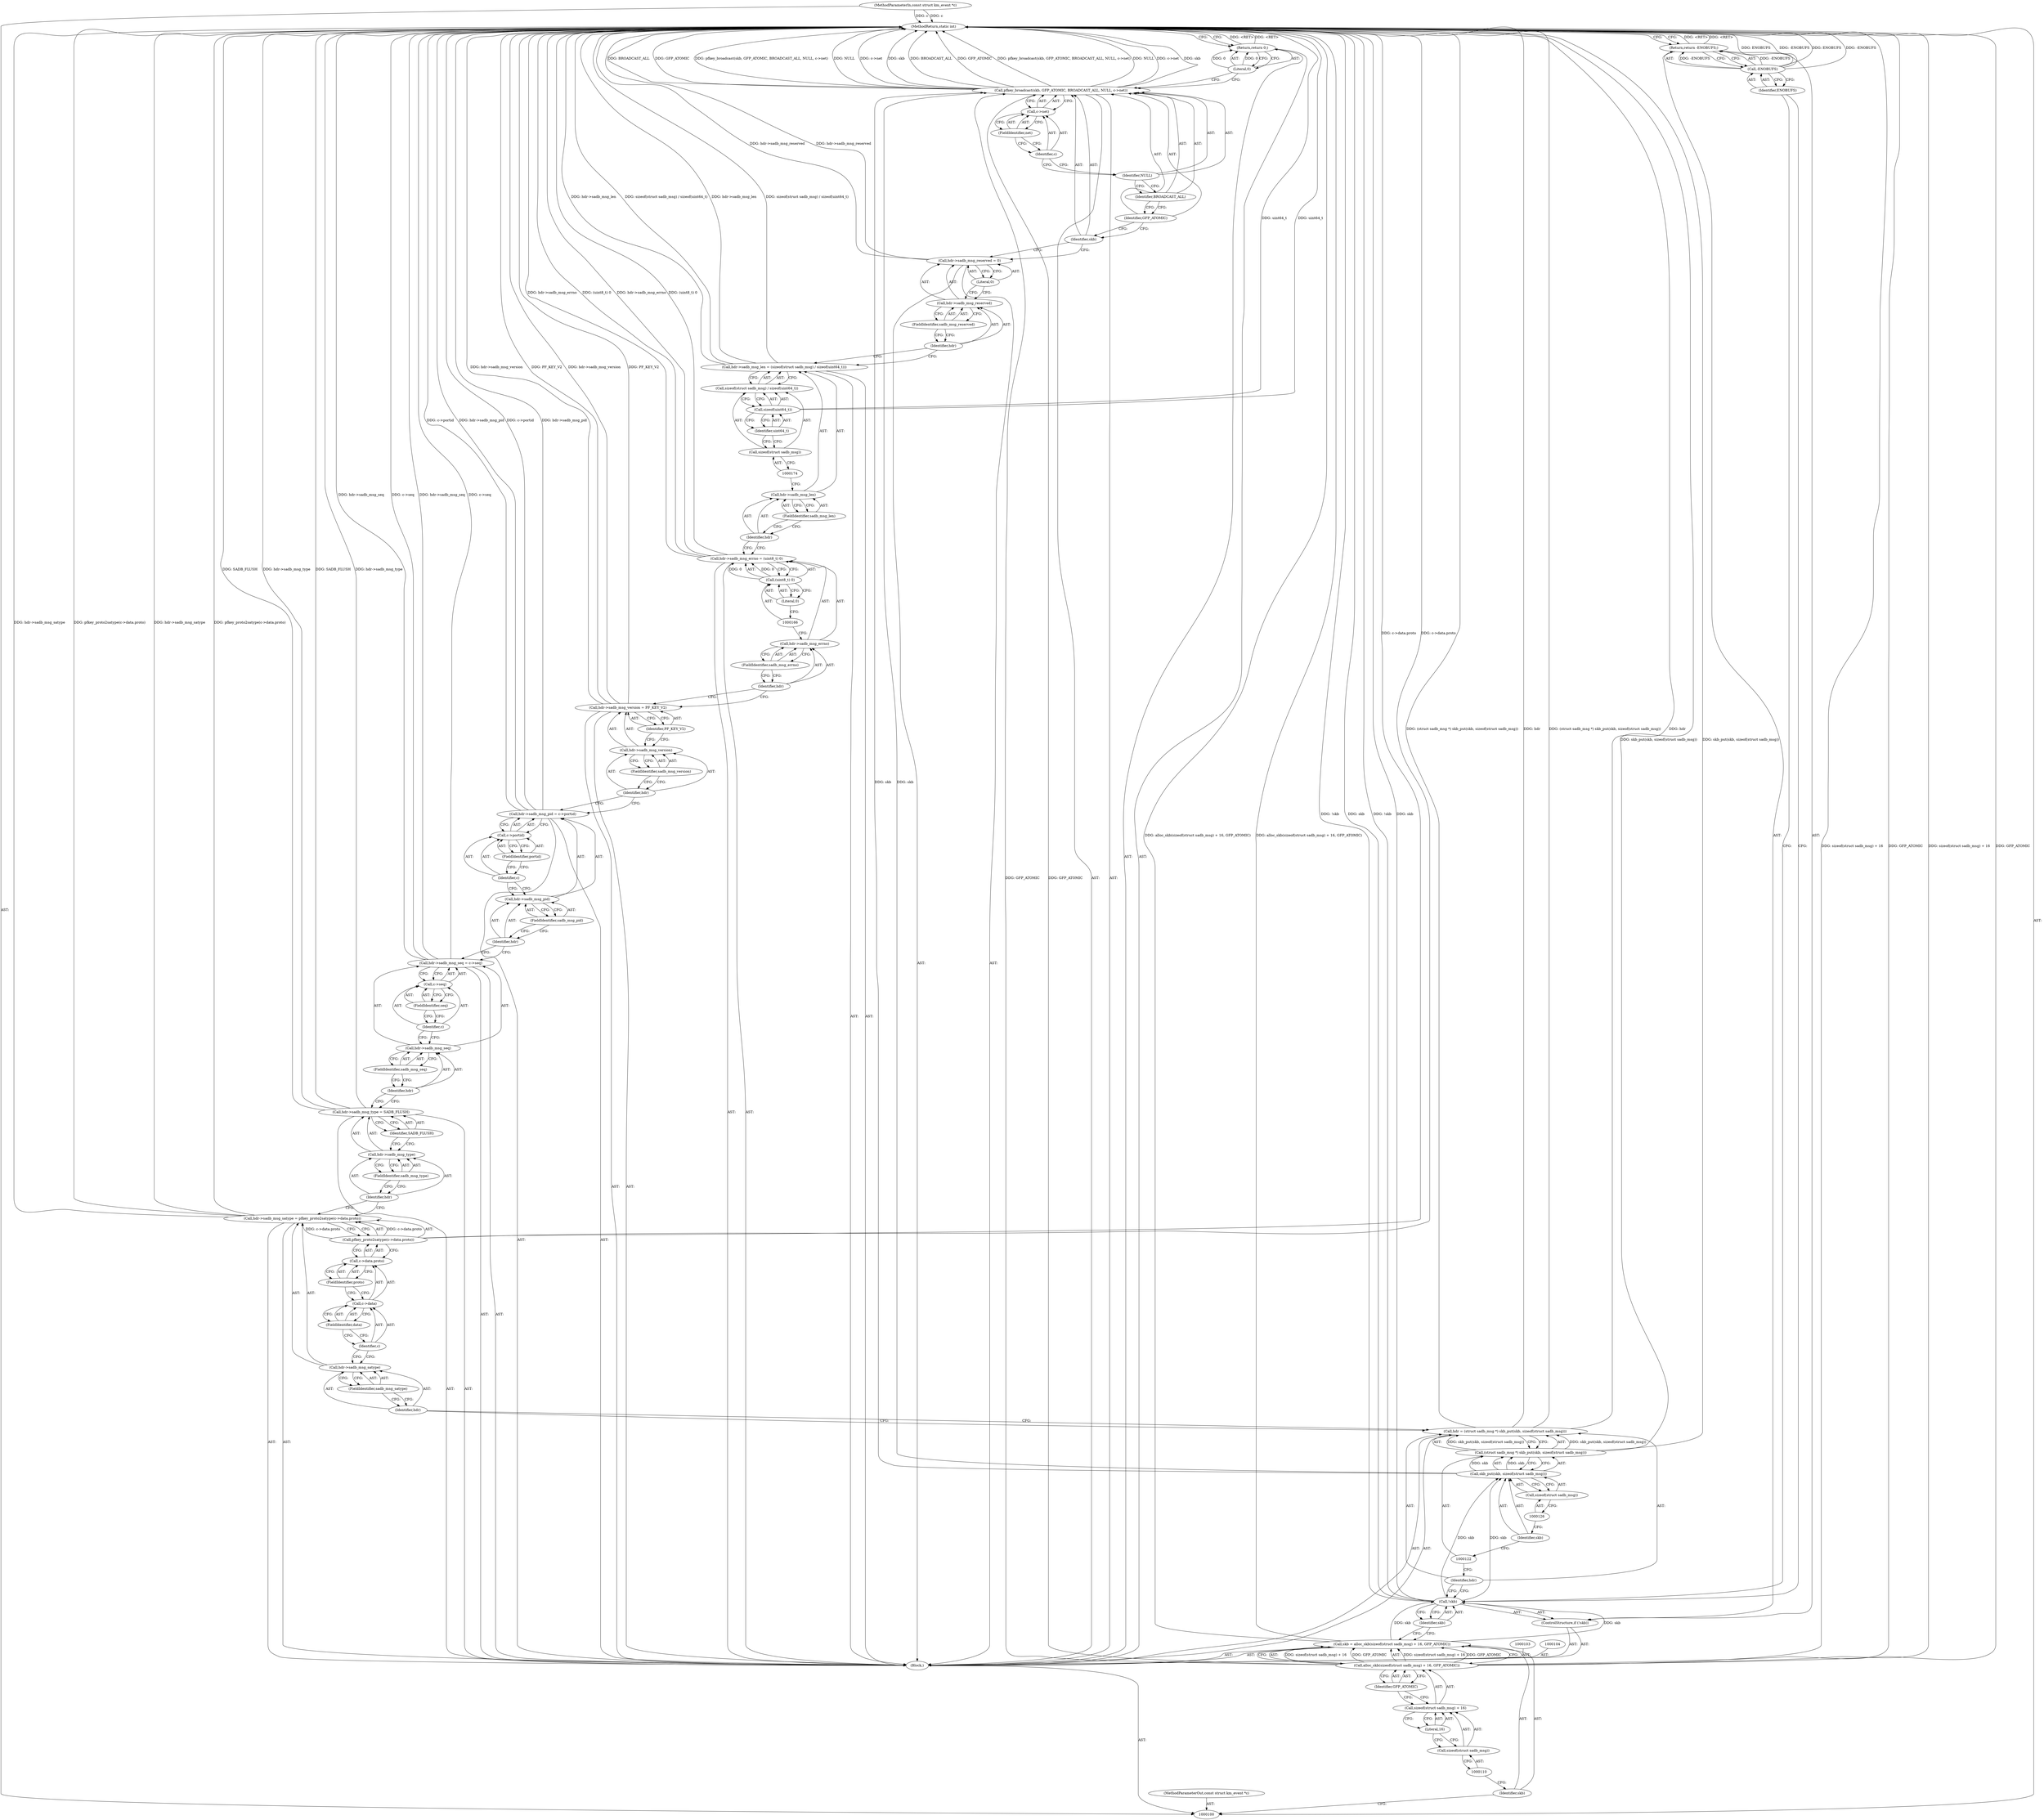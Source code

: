digraph "0_linux_a5cc68f3d63306d0d288f31edfc2ae6ef8ecd887_0" {
"1000192" [label="(MethodReturn,static int)"];
"1000101" [label="(MethodParameterIn,const struct km_event *c)"];
"1000265" [label="(MethodParameterOut,const struct km_event *c)"];
"1000127" [label="(Call,hdr->sadb_msg_satype = pfkey_proto2satype(c->data.proto))"];
"1000128" [label="(Call,hdr->sadb_msg_satype)"];
"1000129" [label="(Identifier,hdr)"];
"1000131" [label="(Call,pfkey_proto2satype(c->data.proto))"];
"1000132" [label="(Call,c->data.proto)"];
"1000133" [label="(Call,c->data)"];
"1000134" [label="(Identifier,c)"];
"1000135" [label="(FieldIdentifier,data)"];
"1000136" [label="(FieldIdentifier,proto)"];
"1000130" [label="(FieldIdentifier,sadb_msg_satype)"];
"1000137" [label="(Call,hdr->sadb_msg_type = SADB_FLUSH)"];
"1000138" [label="(Call,hdr->sadb_msg_type)"];
"1000139" [label="(Identifier,hdr)"];
"1000141" [label="(Identifier,SADB_FLUSH)"];
"1000140" [label="(FieldIdentifier,sadb_msg_type)"];
"1000142" [label="(Call,hdr->sadb_msg_seq = c->seq)"];
"1000143" [label="(Call,hdr->sadb_msg_seq)"];
"1000144" [label="(Identifier,hdr)"];
"1000146" [label="(Call,c->seq)"];
"1000147" [label="(Identifier,c)"];
"1000148" [label="(FieldIdentifier,seq)"];
"1000145" [label="(FieldIdentifier,sadb_msg_seq)"];
"1000149" [label="(Call,hdr->sadb_msg_pid = c->portid)"];
"1000150" [label="(Call,hdr->sadb_msg_pid)"];
"1000151" [label="(Identifier,hdr)"];
"1000153" [label="(Call,c->portid)"];
"1000154" [label="(Identifier,c)"];
"1000155" [label="(FieldIdentifier,portid)"];
"1000152" [label="(FieldIdentifier,sadb_msg_pid)"];
"1000156" [label="(Call,hdr->sadb_msg_version = PF_KEY_V2)"];
"1000157" [label="(Call,hdr->sadb_msg_version)"];
"1000158" [label="(Identifier,hdr)"];
"1000160" [label="(Identifier,PF_KEY_V2)"];
"1000159" [label="(FieldIdentifier,sadb_msg_version)"];
"1000161" [label="(Call,hdr->sadb_msg_errno = (uint8_t) 0)"];
"1000162" [label="(Call,hdr->sadb_msg_errno)"];
"1000163" [label="(Identifier,hdr)"];
"1000165" [label="(Call,(uint8_t) 0)"];
"1000167" [label="(Literal,0)"];
"1000164" [label="(FieldIdentifier,sadb_msg_errno)"];
"1000168" [label="(Call,hdr->sadb_msg_len = (sizeof(struct sadb_msg) / sizeof(uint64_t)))"];
"1000169" [label="(Call,hdr->sadb_msg_len)"];
"1000170" [label="(Identifier,hdr)"];
"1000172" [label="(Call,sizeof(struct sadb_msg) / sizeof(uint64_t))"];
"1000173" [label="(Call,sizeof(struct sadb_msg))"];
"1000175" [label="(Call,sizeof(uint64_t))"];
"1000176" [label="(Identifier,uint64_t)"];
"1000171" [label="(FieldIdentifier,sadb_msg_len)"];
"1000177" [label="(Call,hdr->sadb_msg_reserved = 0)"];
"1000178" [label="(Call,hdr->sadb_msg_reserved)"];
"1000179" [label="(Identifier,hdr)"];
"1000181" [label="(Literal,0)"];
"1000180" [label="(FieldIdentifier,sadb_msg_reserved)"];
"1000183" [label="(Identifier,skb)"];
"1000182" [label="(Call,pfkey_broadcast(skb, GFP_ATOMIC, BROADCAST_ALL, NULL, c->net))"];
"1000184" [label="(Identifier,GFP_ATOMIC)"];
"1000185" [label="(Identifier,BROADCAST_ALL)"];
"1000186" [label="(Identifier,NULL)"];
"1000187" [label="(Call,c->net)"];
"1000188" [label="(Identifier,c)"];
"1000189" [label="(FieldIdentifier,net)"];
"1000102" [label="(Block,)"];
"1000190" [label="(Return,return 0;)"];
"1000191" [label="(Literal,0)"];
"1000105" [label="(Call,skb = alloc_skb(sizeof(struct sadb_msg) + 16, GFP_ATOMIC))"];
"1000106" [label="(Identifier,skb)"];
"1000108" [label="(Call,sizeof(struct sadb_msg) + 16)"];
"1000109" [label="(Call,sizeof(struct sadb_msg))"];
"1000111" [label="(Literal,16)"];
"1000112" [label="(Identifier,GFP_ATOMIC)"];
"1000107" [label="(Call,alloc_skb(sizeof(struct sadb_msg) + 16, GFP_ATOMIC))"];
"1000113" [label="(ControlStructure,if (!skb))"];
"1000114" [label="(Call,!skb)"];
"1000115" [label="(Identifier,skb)"];
"1000118" [label="(Identifier,ENOBUFS)"];
"1000116" [label="(Return,return -ENOBUFS;)"];
"1000117" [label="(Call,-ENOBUFS)"];
"1000119" [label="(Call,hdr = (struct sadb_msg *) skb_put(skb, sizeof(struct sadb_msg)))"];
"1000120" [label="(Identifier,hdr)"];
"1000123" [label="(Call,skb_put(skb, sizeof(struct sadb_msg)))"];
"1000124" [label="(Identifier,skb)"];
"1000125" [label="(Call,sizeof(struct sadb_msg))"];
"1000121" [label="(Call,(struct sadb_msg *) skb_put(skb, sizeof(struct sadb_msg)))"];
"1000192" -> "1000100"  [label="AST: "];
"1000192" -> "1000116"  [label="CFG: "];
"1000192" -> "1000190"  [label="CFG: "];
"1000116" -> "1000192"  [label="DDG: <RET>"];
"1000107" -> "1000192"  [label="DDG: sizeof(struct sadb_msg) + 16"];
"1000107" -> "1000192"  [label="DDG: GFP_ATOMIC"];
"1000182" -> "1000192"  [label="DDG: BROADCAST_ALL"];
"1000182" -> "1000192"  [label="DDG: GFP_ATOMIC"];
"1000182" -> "1000192"  [label="DDG: pfkey_broadcast(skb, GFP_ATOMIC, BROADCAST_ALL, NULL, c->net)"];
"1000182" -> "1000192"  [label="DDG: NULL"];
"1000182" -> "1000192"  [label="DDG: c->net"];
"1000182" -> "1000192"  [label="DDG: skb"];
"1000105" -> "1000192"  [label="DDG: alloc_skb(sizeof(struct sadb_msg) + 16, GFP_ATOMIC)"];
"1000168" -> "1000192"  [label="DDG: hdr->sadb_msg_len"];
"1000168" -> "1000192"  [label="DDG: sizeof(struct sadb_msg) / sizeof(uint64_t)"];
"1000156" -> "1000192"  [label="DDG: hdr->sadb_msg_version"];
"1000156" -> "1000192"  [label="DDG: PF_KEY_V2"];
"1000117" -> "1000192"  [label="DDG: ENOBUFS"];
"1000117" -> "1000192"  [label="DDG: -ENOBUFS"];
"1000142" -> "1000192"  [label="DDG: hdr->sadb_msg_seq"];
"1000142" -> "1000192"  [label="DDG: c->seq"];
"1000177" -> "1000192"  [label="DDG: hdr->sadb_msg_reserved"];
"1000114" -> "1000192"  [label="DDG: !skb"];
"1000114" -> "1000192"  [label="DDG: skb"];
"1000121" -> "1000192"  [label="DDG: skb_put(skb, sizeof(struct sadb_msg))"];
"1000131" -> "1000192"  [label="DDG: c->data.proto"];
"1000137" -> "1000192"  [label="DDG: SADB_FLUSH"];
"1000137" -> "1000192"  [label="DDG: hdr->sadb_msg_type"];
"1000119" -> "1000192"  [label="DDG: (struct sadb_msg *) skb_put(skb, sizeof(struct sadb_msg))"];
"1000119" -> "1000192"  [label="DDG: hdr"];
"1000175" -> "1000192"  [label="DDG: uint64_t"];
"1000149" -> "1000192"  [label="DDG: c->portid"];
"1000149" -> "1000192"  [label="DDG: hdr->sadb_msg_pid"];
"1000101" -> "1000192"  [label="DDG: c"];
"1000127" -> "1000192"  [label="DDG: hdr->sadb_msg_satype"];
"1000127" -> "1000192"  [label="DDG: pfkey_proto2satype(c->data.proto)"];
"1000161" -> "1000192"  [label="DDG: hdr->sadb_msg_errno"];
"1000161" -> "1000192"  [label="DDG: (uint8_t) 0"];
"1000190" -> "1000192"  [label="DDG: <RET>"];
"1000101" -> "1000100"  [label="AST: "];
"1000101" -> "1000192"  [label="DDG: c"];
"1000265" -> "1000100"  [label="AST: "];
"1000127" -> "1000102"  [label="AST: "];
"1000127" -> "1000131"  [label="CFG: "];
"1000128" -> "1000127"  [label="AST: "];
"1000131" -> "1000127"  [label="AST: "];
"1000139" -> "1000127"  [label="CFG: "];
"1000127" -> "1000192"  [label="DDG: hdr->sadb_msg_satype"];
"1000127" -> "1000192"  [label="DDG: pfkey_proto2satype(c->data.proto)"];
"1000131" -> "1000127"  [label="DDG: c->data.proto"];
"1000128" -> "1000127"  [label="AST: "];
"1000128" -> "1000130"  [label="CFG: "];
"1000129" -> "1000128"  [label="AST: "];
"1000130" -> "1000128"  [label="AST: "];
"1000134" -> "1000128"  [label="CFG: "];
"1000129" -> "1000128"  [label="AST: "];
"1000129" -> "1000119"  [label="CFG: "];
"1000130" -> "1000129"  [label="CFG: "];
"1000131" -> "1000127"  [label="AST: "];
"1000131" -> "1000132"  [label="CFG: "];
"1000132" -> "1000131"  [label="AST: "];
"1000127" -> "1000131"  [label="CFG: "];
"1000131" -> "1000192"  [label="DDG: c->data.proto"];
"1000131" -> "1000127"  [label="DDG: c->data.proto"];
"1000132" -> "1000131"  [label="AST: "];
"1000132" -> "1000136"  [label="CFG: "];
"1000133" -> "1000132"  [label="AST: "];
"1000136" -> "1000132"  [label="AST: "];
"1000131" -> "1000132"  [label="CFG: "];
"1000133" -> "1000132"  [label="AST: "];
"1000133" -> "1000135"  [label="CFG: "];
"1000134" -> "1000133"  [label="AST: "];
"1000135" -> "1000133"  [label="AST: "];
"1000136" -> "1000133"  [label="CFG: "];
"1000134" -> "1000133"  [label="AST: "];
"1000134" -> "1000128"  [label="CFG: "];
"1000135" -> "1000134"  [label="CFG: "];
"1000135" -> "1000133"  [label="AST: "];
"1000135" -> "1000134"  [label="CFG: "];
"1000133" -> "1000135"  [label="CFG: "];
"1000136" -> "1000132"  [label="AST: "];
"1000136" -> "1000133"  [label="CFG: "];
"1000132" -> "1000136"  [label="CFG: "];
"1000130" -> "1000128"  [label="AST: "];
"1000130" -> "1000129"  [label="CFG: "];
"1000128" -> "1000130"  [label="CFG: "];
"1000137" -> "1000102"  [label="AST: "];
"1000137" -> "1000141"  [label="CFG: "];
"1000138" -> "1000137"  [label="AST: "];
"1000141" -> "1000137"  [label="AST: "];
"1000144" -> "1000137"  [label="CFG: "];
"1000137" -> "1000192"  [label="DDG: SADB_FLUSH"];
"1000137" -> "1000192"  [label="DDG: hdr->sadb_msg_type"];
"1000138" -> "1000137"  [label="AST: "];
"1000138" -> "1000140"  [label="CFG: "];
"1000139" -> "1000138"  [label="AST: "];
"1000140" -> "1000138"  [label="AST: "];
"1000141" -> "1000138"  [label="CFG: "];
"1000139" -> "1000138"  [label="AST: "];
"1000139" -> "1000127"  [label="CFG: "];
"1000140" -> "1000139"  [label="CFG: "];
"1000141" -> "1000137"  [label="AST: "];
"1000141" -> "1000138"  [label="CFG: "];
"1000137" -> "1000141"  [label="CFG: "];
"1000140" -> "1000138"  [label="AST: "];
"1000140" -> "1000139"  [label="CFG: "];
"1000138" -> "1000140"  [label="CFG: "];
"1000142" -> "1000102"  [label="AST: "];
"1000142" -> "1000146"  [label="CFG: "];
"1000143" -> "1000142"  [label="AST: "];
"1000146" -> "1000142"  [label="AST: "];
"1000151" -> "1000142"  [label="CFG: "];
"1000142" -> "1000192"  [label="DDG: hdr->sadb_msg_seq"];
"1000142" -> "1000192"  [label="DDG: c->seq"];
"1000143" -> "1000142"  [label="AST: "];
"1000143" -> "1000145"  [label="CFG: "];
"1000144" -> "1000143"  [label="AST: "];
"1000145" -> "1000143"  [label="AST: "];
"1000147" -> "1000143"  [label="CFG: "];
"1000144" -> "1000143"  [label="AST: "];
"1000144" -> "1000137"  [label="CFG: "];
"1000145" -> "1000144"  [label="CFG: "];
"1000146" -> "1000142"  [label="AST: "];
"1000146" -> "1000148"  [label="CFG: "];
"1000147" -> "1000146"  [label="AST: "];
"1000148" -> "1000146"  [label="AST: "];
"1000142" -> "1000146"  [label="CFG: "];
"1000147" -> "1000146"  [label="AST: "];
"1000147" -> "1000143"  [label="CFG: "];
"1000148" -> "1000147"  [label="CFG: "];
"1000148" -> "1000146"  [label="AST: "];
"1000148" -> "1000147"  [label="CFG: "];
"1000146" -> "1000148"  [label="CFG: "];
"1000145" -> "1000143"  [label="AST: "];
"1000145" -> "1000144"  [label="CFG: "];
"1000143" -> "1000145"  [label="CFG: "];
"1000149" -> "1000102"  [label="AST: "];
"1000149" -> "1000153"  [label="CFG: "];
"1000150" -> "1000149"  [label="AST: "];
"1000153" -> "1000149"  [label="AST: "];
"1000158" -> "1000149"  [label="CFG: "];
"1000149" -> "1000192"  [label="DDG: c->portid"];
"1000149" -> "1000192"  [label="DDG: hdr->sadb_msg_pid"];
"1000150" -> "1000149"  [label="AST: "];
"1000150" -> "1000152"  [label="CFG: "];
"1000151" -> "1000150"  [label="AST: "];
"1000152" -> "1000150"  [label="AST: "];
"1000154" -> "1000150"  [label="CFG: "];
"1000151" -> "1000150"  [label="AST: "];
"1000151" -> "1000142"  [label="CFG: "];
"1000152" -> "1000151"  [label="CFG: "];
"1000153" -> "1000149"  [label="AST: "];
"1000153" -> "1000155"  [label="CFG: "];
"1000154" -> "1000153"  [label="AST: "];
"1000155" -> "1000153"  [label="AST: "];
"1000149" -> "1000153"  [label="CFG: "];
"1000154" -> "1000153"  [label="AST: "];
"1000154" -> "1000150"  [label="CFG: "];
"1000155" -> "1000154"  [label="CFG: "];
"1000155" -> "1000153"  [label="AST: "];
"1000155" -> "1000154"  [label="CFG: "];
"1000153" -> "1000155"  [label="CFG: "];
"1000152" -> "1000150"  [label="AST: "];
"1000152" -> "1000151"  [label="CFG: "];
"1000150" -> "1000152"  [label="CFG: "];
"1000156" -> "1000102"  [label="AST: "];
"1000156" -> "1000160"  [label="CFG: "];
"1000157" -> "1000156"  [label="AST: "];
"1000160" -> "1000156"  [label="AST: "];
"1000163" -> "1000156"  [label="CFG: "];
"1000156" -> "1000192"  [label="DDG: hdr->sadb_msg_version"];
"1000156" -> "1000192"  [label="DDG: PF_KEY_V2"];
"1000157" -> "1000156"  [label="AST: "];
"1000157" -> "1000159"  [label="CFG: "];
"1000158" -> "1000157"  [label="AST: "];
"1000159" -> "1000157"  [label="AST: "];
"1000160" -> "1000157"  [label="CFG: "];
"1000158" -> "1000157"  [label="AST: "];
"1000158" -> "1000149"  [label="CFG: "];
"1000159" -> "1000158"  [label="CFG: "];
"1000160" -> "1000156"  [label="AST: "];
"1000160" -> "1000157"  [label="CFG: "];
"1000156" -> "1000160"  [label="CFG: "];
"1000159" -> "1000157"  [label="AST: "];
"1000159" -> "1000158"  [label="CFG: "];
"1000157" -> "1000159"  [label="CFG: "];
"1000161" -> "1000102"  [label="AST: "];
"1000161" -> "1000165"  [label="CFG: "];
"1000162" -> "1000161"  [label="AST: "];
"1000165" -> "1000161"  [label="AST: "];
"1000170" -> "1000161"  [label="CFG: "];
"1000161" -> "1000192"  [label="DDG: hdr->sadb_msg_errno"];
"1000161" -> "1000192"  [label="DDG: (uint8_t) 0"];
"1000165" -> "1000161"  [label="DDG: 0"];
"1000162" -> "1000161"  [label="AST: "];
"1000162" -> "1000164"  [label="CFG: "];
"1000163" -> "1000162"  [label="AST: "];
"1000164" -> "1000162"  [label="AST: "];
"1000166" -> "1000162"  [label="CFG: "];
"1000163" -> "1000162"  [label="AST: "];
"1000163" -> "1000156"  [label="CFG: "];
"1000164" -> "1000163"  [label="CFG: "];
"1000165" -> "1000161"  [label="AST: "];
"1000165" -> "1000167"  [label="CFG: "];
"1000166" -> "1000165"  [label="AST: "];
"1000167" -> "1000165"  [label="AST: "];
"1000161" -> "1000165"  [label="CFG: "];
"1000165" -> "1000161"  [label="DDG: 0"];
"1000167" -> "1000165"  [label="AST: "];
"1000167" -> "1000166"  [label="CFG: "];
"1000165" -> "1000167"  [label="CFG: "];
"1000164" -> "1000162"  [label="AST: "];
"1000164" -> "1000163"  [label="CFG: "];
"1000162" -> "1000164"  [label="CFG: "];
"1000168" -> "1000102"  [label="AST: "];
"1000168" -> "1000172"  [label="CFG: "];
"1000169" -> "1000168"  [label="AST: "];
"1000172" -> "1000168"  [label="AST: "];
"1000179" -> "1000168"  [label="CFG: "];
"1000168" -> "1000192"  [label="DDG: hdr->sadb_msg_len"];
"1000168" -> "1000192"  [label="DDG: sizeof(struct sadb_msg) / sizeof(uint64_t)"];
"1000169" -> "1000168"  [label="AST: "];
"1000169" -> "1000171"  [label="CFG: "];
"1000170" -> "1000169"  [label="AST: "];
"1000171" -> "1000169"  [label="AST: "];
"1000174" -> "1000169"  [label="CFG: "];
"1000170" -> "1000169"  [label="AST: "];
"1000170" -> "1000161"  [label="CFG: "];
"1000171" -> "1000170"  [label="CFG: "];
"1000172" -> "1000168"  [label="AST: "];
"1000172" -> "1000175"  [label="CFG: "];
"1000173" -> "1000172"  [label="AST: "];
"1000175" -> "1000172"  [label="AST: "];
"1000168" -> "1000172"  [label="CFG: "];
"1000173" -> "1000172"  [label="AST: "];
"1000173" -> "1000174"  [label="CFG: "];
"1000174" -> "1000173"  [label="AST: "];
"1000176" -> "1000173"  [label="CFG: "];
"1000175" -> "1000172"  [label="AST: "];
"1000175" -> "1000176"  [label="CFG: "];
"1000176" -> "1000175"  [label="AST: "];
"1000172" -> "1000175"  [label="CFG: "];
"1000175" -> "1000192"  [label="DDG: uint64_t"];
"1000176" -> "1000175"  [label="AST: "];
"1000176" -> "1000173"  [label="CFG: "];
"1000175" -> "1000176"  [label="CFG: "];
"1000171" -> "1000169"  [label="AST: "];
"1000171" -> "1000170"  [label="CFG: "];
"1000169" -> "1000171"  [label="CFG: "];
"1000177" -> "1000102"  [label="AST: "];
"1000177" -> "1000181"  [label="CFG: "];
"1000178" -> "1000177"  [label="AST: "];
"1000181" -> "1000177"  [label="AST: "];
"1000183" -> "1000177"  [label="CFG: "];
"1000177" -> "1000192"  [label="DDG: hdr->sadb_msg_reserved"];
"1000178" -> "1000177"  [label="AST: "];
"1000178" -> "1000180"  [label="CFG: "];
"1000179" -> "1000178"  [label="AST: "];
"1000180" -> "1000178"  [label="AST: "];
"1000181" -> "1000178"  [label="CFG: "];
"1000179" -> "1000178"  [label="AST: "];
"1000179" -> "1000168"  [label="CFG: "];
"1000180" -> "1000179"  [label="CFG: "];
"1000181" -> "1000177"  [label="AST: "];
"1000181" -> "1000178"  [label="CFG: "];
"1000177" -> "1000181"  [label="CFG: "];
"1000180" -> "1000178"  [label="AST: "];
"1000180" -> "1000179"  [label="CFG: "];
"1000178" -> "1000180"  [label="CFG: "];
"1000183" -> "1000182"  [label="AST: "];
"1000183" -> "1000177"  [label="CFG: "];
"1000184" -> "1000183"  [label="CFG: "];
"1000182" -> "1000102"  [label="AST: "];
"1000182" -> "1000187"  [label="CFG: "];
"1000183" -> "1000182"  [label="AST: "];
"1000184" -> "1000182"  [label="AST: "];
"1000185" -> "1000182"  [label="AST: "];
"1000186" -> "1000182"  [label="AST: "];
"1000187" -> "1000182"  [label="AST: "];
"1000191" -> "1000182"  [label="CFG: "];
"1000182" -> "1000192"  [label="DDG: BROADCAST_ALL"];
"1000182" -> "1000192"  [label="DDG: GFP_ATOMIC"];
"1000182" -> "1000192"  [label="DDG: pfkey_broadcast(skb, GFP_ATOMIC, BROADCAST_ALL, NULL, c->net)"];
"1000182" -> "1000192"  [label="DDG: NULL"];
"1000182" -> "1000192"  [label="DDG: c->net"];
"1000182" -> "1000192"  [label="DDG: skb"];
"1000123" -> "1000182"  [label="DDG: skb"];
"1000107" -> "1000182"  [label="DDG: GFP_ATOMIC"];
"1000184" -> "1000182"  [label="AST: "];
"1000184" -> "1000183"  [label="CFG: "];
"1000185" -> "1000184"  [label="CFG: "];
"1000185" -> "1000182"  [label="AST: "];
"1000185" -> "1000184"  [label="CFG: "];
"1000186" -> "1000185"  [label="CFG: "];
"1000186" -> "1000182"  [label="AST: "];
"1000186" -> "1000185"  [label="CFG: "];
"1000188" -> "1000186"  [label="CFG: "];
"1000187" -> "1000182"  [label="AST: "];
"1000187" -> "1000189"  [label="CFG: "];
"1000188" -> "1000187"  [label="AST: "];
"1000189" -> "1000187"  [label="AST: "];
"1000182" -> "1000187"  [label="CFG: "];
"1000188" -> "1000187"  [label="AST: "];
"1000188" -> "1000186"  [label="CFG: "];
"1000189" -> "1000188"  [label="CFG: "];
"1000189" -> "1000187"  [label="AST: "];
"1000189" -> "1000188"  [label="CFG: "];
"1000187" -> "1000189"  [label="CFG: "];
"1000102" -> "1000100"  [label="AST: "];
"1000103" -> "1000102"  [label="AST: "];
"1000104" -> "1000102"  [label="AST: "];
"1000105" -> "1000102"  [label="AST: "];
"1000113" -> "1000102"  [label="AST: "];
"1000119" -> "1000102"  [label="AST: "];
"1000127" -> "1000102"  [label="AST: "];
"1000137" -> "1000102"  [label="AST: "];
"1000142" -> "1000102"  [label="AST: "];
"1000149" -> "1000102"  [label="AST: "];
"1000156" -> "1000102"  [label="AST: "];
"1000161" -> "1000102"  [label="AST: "];
"1000168" -> "1000102"  [label="AST: "];
"1000177" -> "1000102"  [label="AST: "];
"1000182" -> "1000102"  [label="AST: "];
"1000190" -> "1000102"  [label="AST: "];
"1000190" -> "1000102"  [label="AST: "];
"1000190" -> "1000191"  [label="CFG: "];
"1000191" -> "1000190"  [label="AST: "];
"1000192" -> "1000190"  [label="CFG: "];
"1000190" -> "1000192"  [label="DDG: <RET>"];
"1000191" -> "1000190"  [label="DDG: 0"];
"1000191" -> "1000190"  [label="AST: "];
"1000191" -> "1000182"  [label="CFG: "];
"1000190" -> "1000191"  [label="CFG: "];
"1000191" -> "1000190"  [label="DDG: 0"];
"1000105" -> "1000102"  [label="AST: "];
"1000105" -> "1000107"  [label="CFG: "];
"1000106" -> "1000105"  [label="AST: "];
"1000107" -> "1000105"  [label="AST: "];
"1000115" -> "1000105"  [label="CFG: "];
"1000105" -> "1000192"  [label="DDG: alloc_skb(sizeof(struct sadb_msg) + 16, GFP_ATOMIC)"];
"1000107" -> "1000105"  [label="DDG: sizeof(struct sadb_msg) + 16"];
"1000107" -> "1000105"  [label="DDG: GFP_ATOMIC"];
"1000105" -> "1000114"  [label="DDG: skb"];
"1000106" -> "1000105"  [label="AST: "];
"1000106" -> "1000100"  [label="CFG: "];
"1000110" -> "1000106"  [label="CFG: "];
"1000108" -> "1000107"  [label="AST: "];
"1000108" -> "1000111"  [label="CFG: "];
"1000109" -> "1000108"  [label="AST: "];
"1000111" -> "1000108"  [label="AST: "];
"1000112" -> "1000108"  [label="CFG: "];
"1000109" -> "1000108"  [label="AST: "];
"1000109" -> "1000110"  [label="CFG: "];
"1000110" -> "1000109"  [label="AST: "];
"1000111" -> "1000109"  [label="CFG: "];
"1000111" -> "1000108"  [label="AST: "];
"1000111" -> "1000109"  [label="CFG: "];
"1000108" -> "1000111"  [label="CFG: "];
"1000112" -> "1000107"  [label="AST: "];
"1000112" -> "1000108"  [label="CFG: "];
"1000107" -> "1000112"  [label="CFG: "];
"1000107" -> "1000105"  [label="AST: "];
"1000107" -> "1000112"  [label="CFG: "];
"1000108" -> "1000107"  [label="AST: "];
"1000112" -> "1000107"  [label="AST: "];
"1000105" -> "1000107"  [label="CFG: "];
"1000107" -> "1000192"  [label="DDG: sizeof(struct sadb_msg) + 16"];
"1000107" -> "1000192"  [label="DDG: GFP_ATOMIC"];
"1000107" -> "1000105"  [label="DDG: sizeof(struct sadb_msg) + 16"];
"1000107" -> "1000105"  [label="DDG: GFP_ATOMIC"];
"1000107" -> "1000182"  [label="DDG: GFP_ATOMIC"];
"1000113" -> "1000102"  [label="AST: "];
"1000114" -> "1000113"  [label="AST: "];
"1000116" -> "1000113"  [label="AST: "];
"1000114" -> "1000113"  [label="AST: "];
"1000114" -> "1000115"  [label="CFG: "];
"1000115" -> "1000114"  [label="AST: "];
"1000118" -> "1000114"  [label="CFG: "];
"1000120" -> "1000114"  [label="CFG: "];
"1000114" -> "1000192"  [label="DDG: !skb"];
"1000114" -> "1000192"  [label="DDG: skb"];
"1000105" -> "1000114"  [label="DDG: skb"];
"1000114" -> "1000123"  [label="DDG: skb"];
"1000115" -> "1000114"  [label="AST: "];
"1000115" -> "1000105"  [label="CFG: "];
"1000114" -> "1000115"  [label="CFG: "];
"1000118" -> "1000117"  [label="AST: "];
"1000118" -> "1000114"  [label="CFG: "];
"1000117" -> "1000118"  [label="CFG: "];
"1000116" -> "1000113"  [label="AST: "];
"1000116" -> "1000117"  [label="CFG: "];
"1000117" -> "1000116"  [label="AST: "];
"1000192" -> "1000116"  [label="CFG: "];
"1000116" -> "1000192"  [label="DDG: <RET>"];
"1000117" -> "1000116"  [label="DDG: -ENOBUFS"];
"1000117" -> "1000116"  [label="AST: "];
"1000117" -> "1000118"  [label="CFG: "];
"1000118" -> "1000117"  [label="AST: "];
"1000116" -> "1000117"  [label="CFG: "];
"1000117" -> "1000192"  [label="DDG: ENOBUFS"];
"1000117" -> "1000192"  [label="DDG: -ENOBUFS"];
"1000117" -> "1000116"  [label="DDG: -ENOBUFS"];
"1000119" -> "1000102"  [label="AST: "];
"1000119" -> "1000121"  [label="CFG: "];
"1000120" -> "1000119"  [label="AST: "];
"1000121" -> "1000119"  [label="AST: "];
"1000129" -> "1000119"  [label="CFG: "];
"1000119" -> "1000192"  [label="DDG: (struct sadb_msg *) skb_put(skb, sizeof(struct sadb_msg))"];
"1000119" -> "1000192"  [label="DDG: hdr"];
"1000121" -> "1000119"  [label="DDG: skb_put(skb, sizeof(struct sadb_msg))"];
"1000120" -> "1000119"  [label="AST: "];
"1000120" -> "1000114"  [label="CFG: "];
"1000122" -> "1000120"  [label="CFG: "];
"1000123" -> "1000121"  [label="AST: "];
"1000123" -> "1000125"  [label="CFG: "];
"1000124" -> "1000123"  [label="AST: "];
"1000125" -> "1000123"  [label="AST: "];
"1000121" -> "1000123"  [label="CFG: "];
"1000123" -> "1000121"  [label="DDG: skb"];
"1000114" -> "1000123"  [label="DDG: skb"];
"1000123" -> "1000182"  [label="DDG: skb"];
"1000124" -> "1000123"  [label="AST: "];
"1000124" -> "1000122"  [label="CFG: "];
"1000126" -> "1000124"  [label="CFG: "];
"1000125" -> "1000123"  [label="AST: "];
"1000125" -> "1000126"  [label="CFG: "];
"1000126" -> "1000125"  [label="AST: "];
"1000123" -> "1000125"  [label="CFG: "];
"1000121" -> "1000119"  [label="AST: "];
"1000121" -> "1000123"  [label="CFG: "];
"1000122" -> "1000121"  [label="AST: "];
"1000123" -> "1000121"  [label="AST: "];
"1000119" -> "1000121"  [label="CFG: "];
"1000121" -> "1000192"  [label="DDG: skb_put(skb, sizeof(struct sadb_msg))"];
"1000121" -> "1000119"  [label="DDG: skb_put(skb, sizeof(struct sadb_msg))"];
"1000123" -> "1000121"  [label="DDG: skb"];
}
